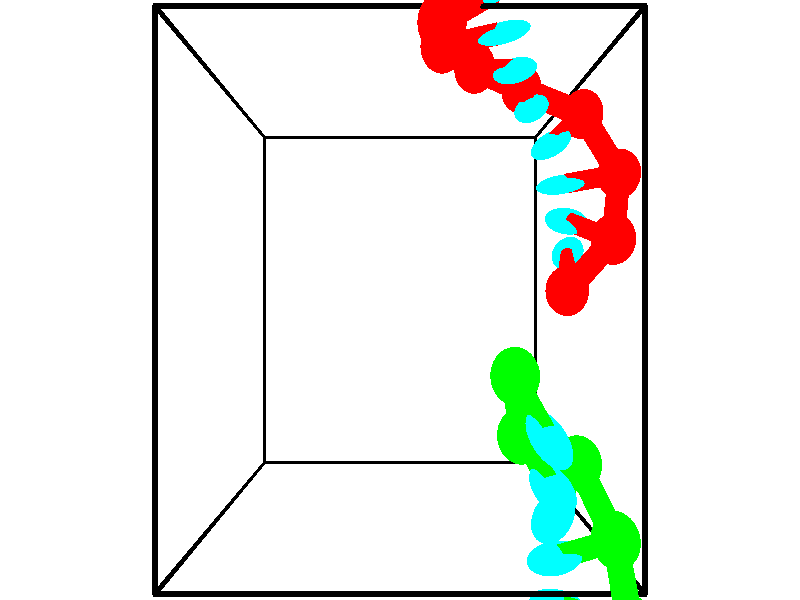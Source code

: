 // switches for output
#declare DRAW_BASES = 1; // possible values are 0, 1; only relevant for DNA ribbons
#declare DRAW_BASES_TYPE = 3; // possible values are 1, 2, 3; only relevant for DNA ribbons
#declare DRAW_FOG = 0; // set to 1 to enable fog

#include "colors.inc"

#include "transforms.inc"
background { rgb <1, 1, 1>}

#default {
   normal{
       ripples 0.25
       frequency 0.20
       turbulence 0.2
       lambda 5
   }
	finish {
		phong 0.1
		phong_size 40.
	}
}

// original window dimensions: 1024x640


// camera settings

camera {
	sky <-0, 1, 0>
	up <-0, 1, 0>
	right 1.6 * <1, 0, 0>
	location <2.5, 2.5, 11.1562>
	look_at <2.5, 2.5, 2.5>
	direction <0, 0, -8.6562>
	angle 67.0682
}


# declare cpy_camera_pos = <2.5, 2.5, 11.1562>;
# if (DRAW_FOG = 1)
fog {
	fog_type 2
	up vnormalize(cpy_camera_pos)
	color rgbt<1,1,1,0.3>
	distance 1e-5
	fog_alt 3e-3
	fog_offset 4
}
# end


// LIGHTS

# declare lum = 6;
global_settings {
	ambient_light rgb lum * <0.05, 0.05, 0.05>
	max_trace_level 15
}# declare cpy_direct_light_amount = 0.25;
light_source
{	1000 * <-1, -1, 1>,
	rgb lum * cpy_direct_light_amount
	parallel
}

light_source
{	1000 * <1, 1, -1>,
	rgb lum * cpy_direct_light_amount
	parallel
}

// strand 0

// nucleotide -1

// particle -1
sphere {
	<4.492610, 2.590476, 3.956132> 0.250000
	pigment { color rgbt <1,0,0,0> }
	no_shadow
}
cylinder {
	<4.582270, 2.824944, 3.644707>,  <4.636066, 2.965624, 3.457851>, 0.100000
	pigment { color rgbt <1,0,0,0> }
	no_shadow
}
cylinder {
	<4.582270, 2.824944, 3.644707>,  <4.492610, 2.590476, 3.956132>, 0.100000
	pigment { color rgbt <1,0,0,0> }
	no_shadow
}

// particle -1
sphere {
	<4.582270, 2.824944, 3.644707> 0.100000
	pigment { color rgbt <1,0,0,0> }
	no_shadow
}
sphere {
	0, 1
	scale<0.080000,0.200000,0.300000>
	matrix <-0.345414, 0.794814, 0.498959,
		0.911288, 0.157086, 0.380628,
		0.224149, 0.586170, -0.778564,
		4.649515, 3.000794, 3.411137>
	pigment { color rgbt <0,1,1,0> }
	no_shadow
}
cylinder {
	<4.989447, 3.091221, 4.111056>,  <4.492610, 2.590476, 3.956132>, 0.130000
	pigment { color rgbt <1,0,0,0> }
	no_shadow
}

// nucleotide -1

// particle -1
sphere {
	<4.989447, 3.091221, 4.111056> 0.250000
	pigment { color rgbt <1,0,0,0> }
	no_shadow
}
cylinder {
	<4.756070, 3.225033, 3.815033>,  <4.616044, 3.305320, 3.637419>, 0.100000
	pigment { color rgbt <1,0,0,0> }
	no_shadow
}
cylinder {
	<4.756070, 3.225033, 3.815033>,  <4.989447, 3.091221, 4.111056>, 0.100000
	pigment { color rgbt <1,0,0,0> }
	no_shadow
}

// particle -1
sphere {
	<4.756070, 3.225033, 3.815033> 0.100000
	pigment { color rgbt <1,0,0,0> }
	no_shadow
}
sphere {
	0, 1
	scale<0.080000,0.200000,0.300000>
	matrix <-0.259285, 0.786818, 0.560079,
		0.769654, 0.518660, -0.372325,
		-0.583442, 0.334529, -0.740058,
		4.581037, 3.325392, 3.593015>
	pigment { color rgbt <0,1,1,0> }
	no_shadow
}
cylinder {
	<5.156523, 3.773891, 3.832880>,  <4.989447, 3.091221, 4.111056>, 0.130000
	pigment { color rgbt <1,0,0,0> }
	no_shadow
}

// nucleotide -1

// particle -1
sphere {
	<5.156523, 3.773891, 3.832880> 0.250000
	pigment { color rgbt <1,0,0,0> }
	no_shadow
}
cylinder {
	<4.761431, 3.717529, 3.805939>,  <4.524375, 3.683712, 3.789774>, 0.100000
	pigment { color rgbt <1,0,0,0> }
	no_shadow
}
cylinder {
	<4.761431, 3.717529, 3.805939>,  <5.156523, 3.773891, 3.832880>, 0.100000
	pigment { color rgbt <1,0,0,0> }
	no_shadow
}

// particle -1
sphere {
	<4.761431, 3.717529, 3.805939> 0.100000
	pigment { color rgbt <1,0,0,0> }
	no_shadow
}
sphere {
	0, 1
	scale<0.080000,0.200000,0.300000>
	matrix <-0.156128, 0.901308, 0.404063,
		0.003771, 0.409621, -0.912248,
		-0.987729, -0.140904, -0.067352,
		4.465112, 3.675258, 3.785733>
	pigment { color rgbt <0,1,1,0> }
	no_shadow
}
cylinder {
	<4.770395, 4.428903, 3.637777>,  <5.156523, 3.773891, 3.832880>, 0.130000
	pigment { color rgbt <1,0,0,0> }
	no_shadow
}

// nucleotide -1

// particle -1
sphere {
	<4.770395, 4.428903, 3.637777> 0.250000
	pigment { color rgbt <1,0,0,0> }
	no_shadow
}
cylinder {
	<4.498853, 4.208633, 3.832062>,  <4.335928, 4.076472, 3.948633>, 0.100000
	pigment { color rgbt <1,0,0,0> }
	no_shadow
}
cylinder {
	<4.498853, 4.208633, 3.832062>,  <4.770395, 4.428903, 3.637777>, 0.100000
	pigment { color rgbt <1,0,0,0> }
	no_shadow
}

// particle -1
sphere {
	<4.498853, 4.208633, 3.832062> 0.100000
	pigment { color rgbt <1,0,0,0> }
	no_shadow
}
sphere {
	0, 1
	scale<0.080000,0.200000,0.300000>
	matrix <-0.279934, 0.805622, 0.522120,
		-0.678818, 0.218476, -0.701052,
		-0.678854, -0.550673, 0.485712,
		4.295197, 4.043432, 3.977775>
	pigment { color rgbt <0,1,1,0> }
	no_shadow
}
cylinder {
	<4.038063, 4.727190, 3.500797>,  <4.770395, 4.428903, 3.637777>, 0.130000
	pigment { color rgbt <1,0,0,0> }
	no_shadow
}

// nucleotide -1

// particle -1
sphere {
	<4.038063, 4.727190, 3.500797> 0.250000
	pigment { color rgbt <1,0,0,0> }
	no_shadow
}
cylinder {
	<4.035751, 4.520546, 3.843277>,  <4.034364, 4.396559, 4.048765>, 0.100000
	pigment { color rgbt <1,0,0,0> }
	no_shadow
}
cylinder {
	<4.035751, 4.520546, 3.843277>,  <4.038063, 4.727190, 3.500797>, 0.100000
	pigment { color rgbt <1,0,0,0> }
	no_shadow
}

// particle -1
sphere {
	<4.035751, 4.520546, 3.843277> 0.100000
	pigment { color rgbt <1,0,0,0> }
	no_shadow
}
sphere {
	0, 1
	scale<0.080000,0.200000,0.300000>
	matrix <-0.405450, 0.783888, 0.470244,
		-0.914099, -0.344429, -0.213990,
		-0.005779, -0.516612, 0.856200,
		4.034018, 4.365562, 4.100137>
	pigment { color rgbt <0,1,1,0> }
	no_shadow
}
cylinder {
	<3.415913, 4.866285, 3.756706>,  <4.038063, 4.727190, 3.500797>, 0.130000
	pigment { color rgbt <1,0,0,0> }
	no_shadow
}

// nucleotide -1

// particle -1
sphere {
	<3.415913, 4.866285, 3.756706> 0.250000
	pigment { color rgbt <1,0,0,0> }
	no_shadow
}
cylinder {
	<3.634699, 4.753853, 4.072128>,  <3.765971, 4.686393, 4.261382>, 0.100000
	pigment { color rgbt <1,0,0,0> }
	no_shadow
}
cylinder {
	<3.634699, 4.753853, 4.072128>,  <3.415913, 4.866285, 3.756706>, 0.100000
	pigment { color rgbt <1,0,0,0> }
	no_shadow
}

// particle -1
sphere {
	<3.634699, 4.753853, 4.072128> 0.100000
	pigment { color rgbt <1,0,0,0> }
	no_shadow
}
sphere {
	0, 1
	scale<0.080000,0.200000,0.300000>
	matrix <-0.417354, 0.724989, 0.547912,
		-0.725702, -0.628796, 0.279234,
		0.546966, -0.281081, 0.788557,
		3.798789, 4.669528, 4.308695>
	pigment { color rgbt <0,1,1,0> }
	no_shadow
}
cylinder {
	<2.983158, 4.909553, 4.285373>,  <3.415913, 4.866285, 3.756706>, 0.130000
	pigment { color rgbt <1,0,0,0> }
	no_shadow
}

// nucleotide -1

// particle -1
sphere {
	<2.983158, 4.909553, 4.285373> 0.250000
	pigment { color rgbt <1,0,0,0> }
	no_shadow
}
cylinder {
	<3.349194, 4.921913, 4.446198>,  <3.568816, 4.929329, 4.542692>, 0.100000
	pigment { color rgbt <1,0,0,0> }
	no_shadow
}
cylinder {
	<3.349194, 4.921913, 4.446198>,  <2.983158, 4.909553, 4.285373>, 0.100000
	pigment { color rgbt <1,0,0,0> }
	no_shadow
}

// particle -1
sphere {
	<3.349194, 4.921913, 4.446198> 0.100000
	pigment { color rgbt <1,0,0,0> }
	no_shadow
}
sphere {
	0, 1
	scale<0.080000,0.200000,0.300000>
	matrix <-0.271422, 0.784586, 0.557454,
		-0.298225, -0.619249, 0.726355,
		0.915091, 0.030902, 0.402061,
		3.623721, 4.931184, 4.566816>
	pigment { color rgbt <0,1,1,0> }
	no_shadow
}
cylinder {
	<2.926798, 4.849524, 5.028306>,  <2.983158, 4.909553, 4.285373>, 0.130000
	pigment { color rgbt <1,0,0,0> }
	no_shadow
}

// nucleotide -1

// particle -1
sphere {
	<2.926798, 4.849524, 5.028306> 0.250000
	pigment { color rgbt <1,0,0,0> }
	no_shadow
}
cylinder {
	<3.269766, 5.040257, 4.950882>,  <3.475546, 5.154696, 4.904427>, 0.100000
	pigment { color rgbt <1,0,0,0> }
	no_shadow
}
cylinder {
	<3.269766, 5.040257, 4.950882>,  <2.926798, 4.849524, 5.028306>, 0.100000
	pigment { color rgbt <1,0,0,0> }
	no_shadow
}

// particle -1
sphere {
	<3.269766, 5.040257, 4.950882> 0.100000
	pigment { color rgbt <1,0,0,0> }
	no_shadow
}
sphere {
	0, 1
	scale<0.080000,0.200000,0.300000>
	matrix <-0.351516, 0.817370, 0.456445,
		0.375858, -0.323325, 0.868442,
		0.857419, 0.476830, -0.193562,
		3.526992, 5.183305, 4.892813>
	pigment { color rgbt <0,1,1,0> }
	no_shadow
}
// strand 1

// nucleotide -1

// particle -1
sphere {
	<3.677257, 1.849984, 4.979910> 0.250000
	pigment { color rgbt <0,1,0,0> }
	no_shadow
}
cylinder {
	<3.805958, 1.599026, 5.263557>,  <3.883178, 1.448451, 5.433746>, 0.100000
	pigment { color rgbt <0,1,0,0> }
	no_shadow
}
cylinder {
	<3.805958, 1.599026, 5.263557>,  <3.677257, 1.849984, 4.979910>, 0.100000
	pigment { color rgbt <0,1,0,0> }
	no_shadow
}

// particle -1
sphere {
	<3.805958, 1.599026, 5.263557> 0.100000
	pigment { color rgbt <0,1,0,0> }
	no_shadow
}
sphere {
	0, 1
	scale<0.080000,0.200000,0.300000>
	matrix <-0.206584, -0.777419, -0.594090,
		0.924012, 0.044658, -0.379747,
		0.321753, -0.627396, 0.709119,
		3.902484, 1.410807, 5.476293>
	pigment { color rgbt <0,1,1,0> }
	no_shadow
}
cylinder {
	<3.793441, 1.285329, 4.686689>,  <3.677257, 1.849984, 4.979910>, 0.130000
	pigment { color rgbt <0,1,0,0> }
	no_shadow
}

// nucleotide -1

// particle -1
sphere {
	<3.793441, 1.285329, 4.686689> 0.250000
	pigment { color rgbt <0,1,0,0> }
	no_shadow
}
cylinder {
	<3.902199, 1.106468, 5.027542>,  <3.967453, 0.999152, 5.232054>, 0.100000
	pigment { color rgbt <0,1,0,0> }
	no_shadow
}
cylinder {
	<3.902199, 1.106468, 5.027542>,  <3.793441, 1.285329, 4.686689>, 0.100000
	pigment { color rgbt <0,1,0,0> }
	no_shadow
}

// particle -1
sphere {
	<3.902199, 1.106468, 5.027542> 0.100000
	pigment { color rgbt <0,1,0,0> }
	no_shadow
}
sphere {
	0, 1
	scale<0.080000,0.200000,0.300000>
	matrix <-0.013719, -0.887202, -0.461177,
		0.962229, 0.113701, -0.247360,
		0.271894, -0.447152, 0.852132,
		3.983767, 0.972323, 5.283182>
	pigment { color rgbt <0,1,1,0> }
	no_shadow
}
cylinder {
	<4.445011, 1.012781, 4.557582>,  <3.793441, 1.285329, 4.686689>, 0.130000
	pigment { color rgbt <0,1,0,0> }
	no_shadow
}

// nucleotide -1

// particle -1
sphere {
	<4.445011, 1.012781, 4.557582> 0.250000
	pigment { color rgbt <0,1,0,0> }
	no_shadow
}
cylinder {
	<4.221828, 0.814533, 4.823830>,  <4.087919, 0.695585, 4.983578>, 0.100000
	pigment { color rgbt <0,1,0,0> }
	no_shadow
}
cylinder {
	<4.221828, 0.814533, 4.823830>,  <4.445011, 1.012781, 4.557582>, 0.100000
	pigment { color rgbt <0,1,0,0> }
	no_shadow
}

// particle -1
sphere {
	<4.221828, 0.814533, 4.823830> 0.100000
	pigment { color rgbt <0,1,0,0> }
	no_shadow
}
sphere {
	0, 1
	scale<0.080000,0.200000,0.300000>
	matrix <0.218208, -0.861470, -0.458536,
		0.800669, -0.110600, 0.588810,
		-0.557956, -0.495618, 0.665618,
		4.054441, 0.665848, 5.023515>
	pigment { color rgbt <0,1,1,0> }
	no_shadow
}
cylinder {
	<4.789838, 0.372725, 4.741096>,  <4.445011, 1.012781, 4.557582>, 0.130000
	pigment { color rgbt <0,1,0,0> }
	no_shadow
}

// nucleotide -1

// particle -1
sphere {
	<4.789838, 0.372725, 4.741096> 0.250000
	pigment { color rgbt <0,1,0,0> }
	no_shadow
}
cylinder {
	<4.401981, 0.308777, 4.815109>,  <4.169267, 0.270408, 4.859517>, 0.100000
	pigment { color rgbt <0,1,0,0> }
	no_shadow
}
cylinder {
	<4.401981, 0.308777, 4.815109>,  <4.789838, 0.372725, 4.741096>, 0.100000
	pigment { color rgbt <0,1,0,0> }
	no_shadow
}

// particle -1
sphere {
	<4.401981, 0.308777, 4.815109> 0.100000
	pigment { color rgbt <0,1,0,0> }
	no_shadow
}
sphere {
	0, 1
	scale<0.080000,0.200000,0.300000>
	matrix <0.098504, -0.947940, -0.302832,
		0.223813, -0.275412, 0.934910,
		-0.969642, -0.159870, 0.185032,
		4.111089, 0.260816, 4.870619>
	pigment { color rgbt <0,1,1,0> }
	no_shadow
}
cylinder {
	<4.751251, -0.164808, 5.252791>,  <4.789838, 0.372725, 4.741096>, 0.130000
	pigment { color rgbt <0,1,0,0> }
	no_shadow
}

// nucleotide -1

// particle -1
sphere {
	<4.751251, -0.164808, 5.252791> 0.250000
	pigment { color rgbt <0,1,0,0> }
	no_shadow
}
cylinder {
	<4.399391, -0.150620, 5.063072>,  <4.188275, -0.142106, 4.949241>, 0.100000
	pigment { color rgbt <0,1,0,0> }
	no_shadow
}
cylinder {
	<4.399391, -0.150620, 5.063072>,  <4.751251, -0.164808, 5.252791>, 0.100000
	pigment { color rgbt <0,1,0,0> }
	no_shadow
}

// particle -1
sphere {
	<4.399391, -0.150620, 5.063072> 0.100000
	pigment { color rgbt <0,1,0,0> }
	no_shadow
}
sphere {
	0, 1
	scale<0.080000,0.200000,0.300000>
	matrix <0.097564, -0.962553, -0.252931,
		-0.465508, -0.268765, 0.843248,
		-0.879650, 0.035471, -0.474297,
		4.135496, -0.139978, 4.920783>
	pigment { color rgbt <0,1,1,0> }
	no_shadow
}
cylinder {
	<4.331096, -0.747252, 5.452650>,  <4.751251, -0.164808, 5.252791>, 0.130000
	pigment { color rgbt <0,1,0,0> }
	no_shadow
}

// nucleotide -1

// particle -1
sphere {
	<4.331096, -0.747252, 5.452650> 0.250000
	pigment { color rgbt <0,1,0,0> }
	no_shadow
}
cylinder {
	<4.189133, -0.624256, 5.099495>,  <4.103955, -0.550459, 4.887602>, 0.100000
	pigment { color rgbt <0,1,0,0> }
	no_shadow
}
cylinder {
	<4.189133, -0.624256, 5.099495>,  <4.331096, -0.747252, 5.452650>, 0.100000
	pigment { color rgbt <0,1,0,0> }
	no_shadow
}

// particle -1
sphere {
	<4.189133, -0.624256, 5.099495> 0.100000
	pigment { color rgbt <0,1,0,0> }
	no_shadow
}
sphere {
	0, 1
	scale<0.080000,0.200000,0.300000>
	matrix <0.212576, -0.893087, -0.396493,
		-0.910415, -0.328398, 0.251595,
		-0.354904, 0.307490, -0.882889,
		4.082661, -0.532009, 4.834629>
	pigment { color rgbt <0,1,1,0> }
	no_shadow
}
cylinder {
	<4.048882, -1.311308, 5.182378>,  <4.331096, -0.747252, 5.452650>, 0.130000
	pigment { color rgbt <0,1,0,0> }
	no_shadow
}

// nucleotide -1

// particle -1
sphere {
	<4.048882, -1.311308, 5.182378> 0.250000
	pigment { color rgbt <0,1,0,0> }
	no_shadow
}
cylinder {
	<4.075539, -1.086651, 4.852501>,  <4.091533, -0.951857, 4.654575>, 0.100000
	pigment { color rgbt <0,1,0,0> }
	no_shadow
}
cylinder {
	<4.075539, -1.086651, 4.852501>,  <4.048882, -1.311308, 5.182378>, 0.100000
	pigment { color rgbt <0,1,0,0> }
	no_shadow
}

// particle -1
sphere {
	<4.075539, -1.086651, 4.852501> 0.100000
	pigment { color rgbt <0,1,0,0> }
	no_shadow
}
sphere {
	0, 1
	scale<0.080000,0.200000,0.300000>
	matrix <0.143115, -0.823363, -0.549173,
		-0.987460, -0.081427, -0.135251,
		0.066643, 0.561643, -0.824692,
		4.095531, -0.918158, 4.605093>
	pigment { color rgbt <0,1,1,0> }
	no_shadow
}
cylinder {
	<3.618898, -1.610408, 4.797134>,  <4.048882, -1.311308, 5.182378>, 0.130000
	pigment { color rgbt <0,1,0,0> }
	no_shadow
}

// nucleotide -1

// particle -1
sphere {
	<3.618898, -1.610408, 4.797134> 0.250000
	pigment { color rgbt <0,1,0,0> }
	no_shadow
}
cylinder {
	<3.860977, -1.418652, 4.542915>,  <4.006225, -1.303598, 4.390384>, 0.100000
	pigment { color rgbt <0,1,0,0> }
	no_shadow
}
cylinder {
	<3.860977, -1.418652, 4.542915>,  <3.618898, -1.610408, 4.797134>, 0.100000
	pigment { color rgbt <0,1,0,0> }
	no_shadow
}

// particle -1
sphere {
	<3.860977, -1.418652, 4.542915> 0.100000
	pigment { color rgbt <0,1,0,0> }
	no_shadow
}
sphere {
	0, 1
	scale<0.080000,0.200000,0.300000>
	matrix <0.177949, -0.859615, -0.478953,
		-0.775931, 0.176766, -0.605545,
		0.605199, 0.479391, -0.635546,
		4.042537, -1.274834, 4.352252>
	pigment { color rgbt <0,1,1,0> }
	no_shadow
}
// box output
cylinder {
	<0.000000, 0.000000, 0.000000>,  <5.000000, 0.000000, 0.000000>, 0.025000
	pigment { color rgbt <0,0,0,0> }
	no_shadow
}
cylinder {
	<0.000000, 0.000000, 0.000000>,  <0.000000, 5.000000, 0.000000>, 0.025000
	pigment { color rgbt <0,0,0,0> }
	no_shadow
}
cylinder {
	<0.000000, 0.000000, 0.000000>,  <0.000000, 0.000000, 5.000000>, 0.025000
	pigment { color rgbt <0,0,0,0> }
	no_shadow
}
cylinder {
	<5.000000, 5.000000, 5.000000>,  <0.000000, 5.000000, 5.000000>, 0.025000
	pigment { color rgbt <0,0,0,0> }
	no_shadow
}
cylinder {
	<5.000000, 5.000000, 5.000000>,  <5.000000, 0.000000, 5.000000>, 0.025000
	pigment { color rgbt <0,0,0,0> }
	no_shadow
}
cylinder {
	<5.000000, 5.000000, 5.000000>,  <5.000000, 5.000000, 0.000000>, 0.025000
	pigment { color rgbt <0,0,0,0> }
	no_shadow
}
cylinder {
	<0.000000, 0.000000, 5.000000>,  <0.000000, 5.000000, 5.000000>, 0.025000
	pigment { color rgbt <0,0,0,0> }
	no_shadow
}
cylinder {
	<0.000000, 0.000000, 5.000000>,  <5.000000, 0.000000, 5.000000>, 0.025000
	pigment { color rgbt <0,0,0,0> }
	no_shadow
}
cylinder {
	<5.000000, 5.000000, 0.000000>,  <0.000000, 5.000000, 0.000000>, 0.025000
	pigment { color rgbt <0,0,0,0> }
	no_shadow
}
cylinder {
	<5.000000, 5.000000, 0.000000>,  <5.000000, 0.000000, 0.000000>, 0.025000
	pigment { color rgbt <0,0,0,0> }
	no_shadow
}
cylinder {
	<5.000000, 0.000000, 5.000000>,  <5.000000, 0.000000, 0.000000>, 0.025000
	pigment { color rgbt <0,0,0,0> }
	no_shadow
}
cylinder {
	<0.000000, 5.000000, 0.000000>,  <0.000000, 5.000000, 5.000000>, 0.025000
	pigment { color rgbt <0,0,0,0> }
	no_shadow
}
// end of box output
